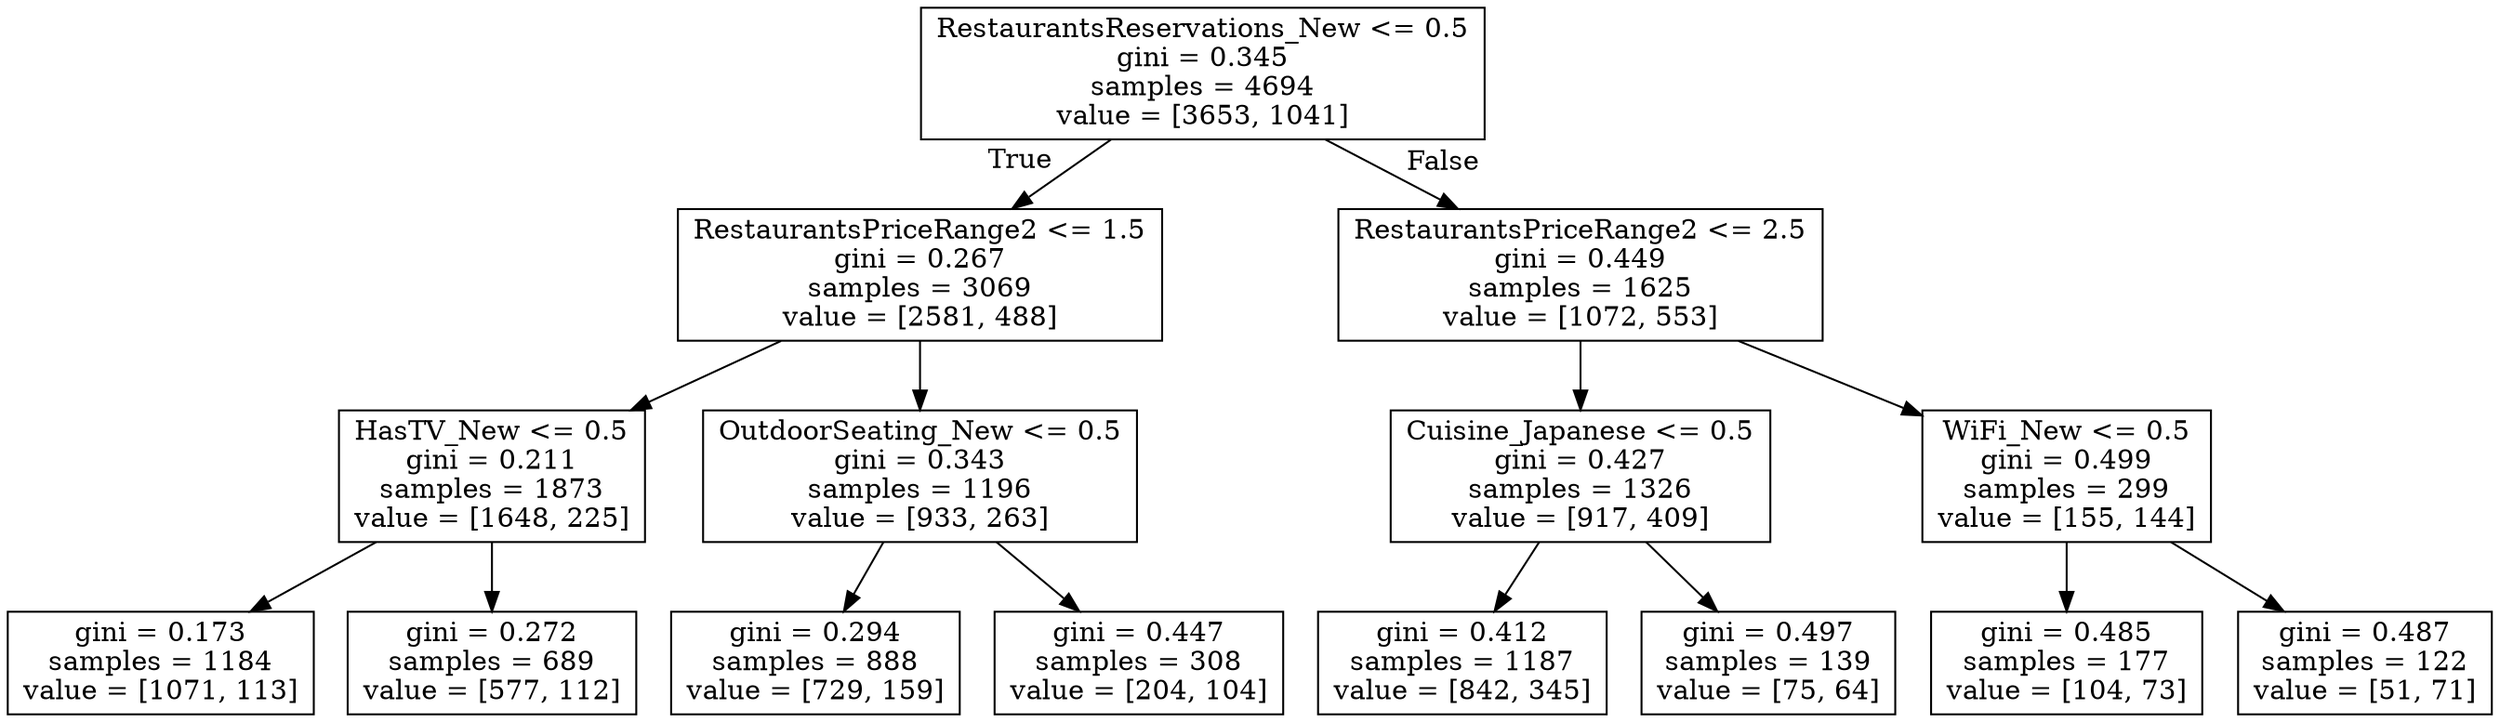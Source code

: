 digraph Tree {
node [shape=box] ;
0 [label="RestaurantsReservations_New <= 0.5\ngini = 0.345\nsamples = 4694\nvalue = [3653, 1041]"] ;
1 [label="RestaurantsPriceRange2 <= 1.5\ngini = 0.267\nsamples = 3069\nvalue = [2581, 488]"] ;
0 -> 1 [labeldistance=2.5, labelangle=45, headlabel="True"] ;
2 [label="HasTV_New <= 0.5\ngini = 0.211\nsamples = 1873\nvalue = [1648, 225]"] ;
1 -> 2 ;
3 [label="gini = 0.173\nsamples = 1184\nvalue = [1071, 113]"] ;
2 -> 3 ;
4 [label="gini = 0.272\nsamples = 689\nvalue = [577, 112]"] ;
2 -> 4 ;
5 [label="OutdoorSeating_New <= 0.5\ngini = 0.343\nsamples = 1196\nvalue = [933, 263]"] ;
1 -> 5 ;
6 [label="gini = 0.294\nsamples = 888\nvalue = [729, 159]"] ;
5 -> 6 ;
7 [label="gini = 0.447\nsamples = 308\nvalue = [204, 104]"] ;
5 -> 7 ;
8 [label="RestaurantsPriceRange2 <= 2.5\ngini = 0.449\nsamples = 1625\nvalue = [1072, 553]"] ;
0 -> 8 [labeldistance=2.5, labelangle=-45, headlabel="False"] ;
9 [label="Cuisine_Japanese <= 0.5\ngini = 0.427\nsamples = 1326\nvalue = [917, 409]"] ;
8 -> 9 ;
10 [label="gini = 0.412\nsamples = 1187\nvalue = [842, 345]"] ;
9 -> 10 ;
11 [label="gini = 0.497\nsamples = 139\nvalue = [75, 64]"] ;
9 -> 11 ;
12 [label="WiFi_New <= 0.5\ngini = 0.499\nsamples = 299\nvalue = [155, 144]"] ;
8 -> 12 ;
13 [label="gini = 0.485\nsamples = 177\nvalue = [104, 73]"] ;
12 -> 13 ;
14 [label="gini = 0.487\nsamples = 122\nvalue = [51, 71]"] ;
12 -> 14 ;
}